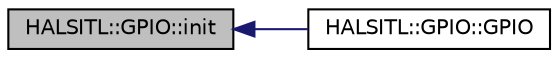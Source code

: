 digraph "HALSITL::GPIO::init"
{
 // INTERACTIVE_SVG=YES
  edge [fontname="Helvetica",fontsize="10",labelfontname="Helvetica",labelfontsize="10"];
  node [fontname="Helvetica",fontsize="10",shape=record];
  rankdir="LR";
  Node1 [label="HALSITL::GPIO::init",height=0.2,width=0.4,color="black", fillcolor="grey75", style="filled", fontcolor="black"];
  Node1 -> Node2 [dir="back",color="midnightblue",fontsize="10",style="solid",fontname="Helvetica"];
  Node2 [label="HALSITL::GPIO::GPIO",height=0.2,width=0.4,color="black", fillcolor="white", style="filled",URL="$classHALSITL_1_1GPIO.html#a2af3a5bb3bae5f892c1b10084c0b9c3b"];
}
